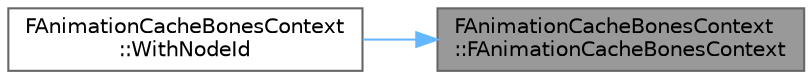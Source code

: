 digraph "FAnimationCacheBonesContext::FAnimationCacheBonesContext"
{
 // INTERACTIVE_SVG=YES
 // LATEX_PDF_SIZE
  bgcolor="transparent";
  edge [fontname=Helvetica,fontsize=10,labelfontname=Helvetica,labelfontsize=10];
  node [fontname=Helvetica,fontsize=10,shape=box,height=0.2,width=0.4];
  rankdir="RL";
  Node1 [id="Node000001",label="FAnimationCacheBonesContext\l::FAnimationCacheBonesContext",height=0.2,width=0.4,color="gray40", fillcolor="grey60", style="filled", fontcolor="black",tooltip=" "];
  Node1 -> Node2 [id="edge1_Node000001_Node000002",dir="back",color="steelblue1",style="solid",tooltip=" "];
  Node2 [id="Node000002",label="FAnimationCacheBonesContext\l::WithNodeId",height=0.2,width=0.4,color="grey40", fillcolor="white", style="filled",URL="$d1/d6d/structFAnimationCacheBonesContext.html#a6dd5e2744e822e1fd9e3b0425bc0ceb2",tooltip=" "];
}
